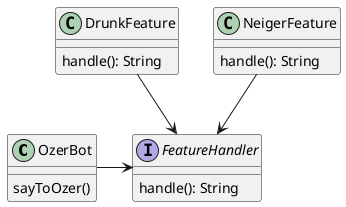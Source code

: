 @startuml

class OzerBot {
    sayToOzer()
}

class DrunkFeature {
    handle(): String
}

class NeigerFeature {
    handle(): String
}

interface FeatureHandler {
    handle(): String
}

OzerBot -> FeatureHandler
DrunkFeature --> FeatureHandler
NeigerFeature --> FeatureHandler

@enduml